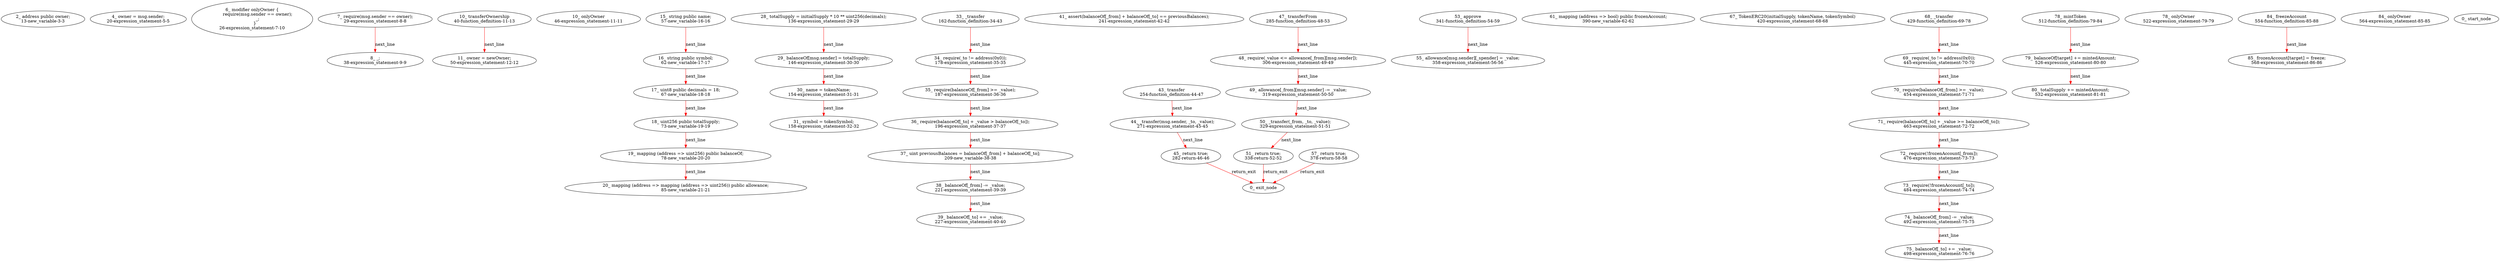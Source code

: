 digraph  {
13 [label="2_ address public owner;\n13-new_variable-3-3", type_label=new_variable];
20 [label="4_ owner = msg.sender;\n20-expression_statement-5-5", type_label=expression_statement];
26 [label="6_ modifier onlyOwner {\n        require(msg.sender == owner);\n        _;\n    }\n26-expression_statement-7-10", type_label=expression_statement];
29 [label="7_ require(msg.sender == owner);\n29-expression_statement-8-8", type_label=expression_statement];
38 [label="8_ _;\n38-expression_statement-9-9", type_label=expression_statement];
40 [label="10_ transferOwnership\n40-function_definition-11-13", type_label=function_definition];
46 [label="10_ onlyOwner\n46-expression_statement-11-11", type_label=expression_statement];
50 [label="11_ owner = newOwner;\n50-expression_statement-12-12", type_label=expression_statement];
57 [label="15_ string public name;\n57-new_variable-16-16", type_label=new_variable];
62 [label="16_ string public symbol;\n62-new_variable-17-17", type_label=new_variable];
67 [label="17_ uint8 public decimals = 18;\n67-new_variable-18-18", type_label=new_variable];
73 [label="18_ uint256 public totalSupply;\n73-new_variable-19-19", type_label=new_variable];
78 [label="19_ mapping (address => uint256) public balanceOf;\n78-new_variable-20-20", type_label=new_variable];
85 [label="20_ mapping (address => mapping (address => uint256)) public allowance;\n85-new_variable-21-21", type_label=new_variable];
136 [label="28_ totalSupply = initialSupply * 10 ** uint256(decimals);\n136-expression_statement-29-29", type_label=expression_statement];
146 [label="29_ balanceOf[msg.sender] = totalSupply;\n146-expression_statement-30-30", type_label=expression_statement];
154 [label="30_ name = tokenName;\n154-expression_statement-31-31", type_label=expression_statement];
158 [label="31_ symbol = tokenSymbol;\n158-expression_statement-32-32", type_label=expression_statement];
162 [label="33_ _transfer\n162-function_definition-34-43", type_label=function_definition];
178 [label="34_ require(_to != address(0x0));\n178-expression_statement-35-35", type_label=expression_statement];
187 [label="35_ require(balanceOf[_from] >= _value);\n187-expression_statement-36-36", type_label=expression_statement];
196 [label="36_ require(balanceOf[_to] + _value > balanceOf[_to]);\n196-expression_statement-37-37", type_label=expression_statement];
209 [label="37_ uint previousBalances = balanceOf[_from] + balanceOf[_to];\n209-new_variable-38-38", type_label=new_variable];
221 [label="38_ balanceOf[_from] -= _value;\n221-expression_statement-39-39", type_label=expression_statement];
227 [label="39_ balanceOf[_to] += _value;\n227-expression_statement-40-40", type_label=expression_statement];
241 [label="41_ assert(balanceOf[_from] + balanceOf[_to] == previousBalances);\n241-expression_statement-42-42", type_label=expression_statement];
254 [label="43_ transfer\n254-function_definition-44-47", type_label=function_definition];
271 [label="44_ _transfer(msg.sender, _to, _value);\n271-expression_statement-45-45", type_label=expression_statement];
282 [label="45_ return true;\n282-return-46-46", type_label=return];
285 [label="47_ transferFrom\n285-function_definition-48-53", type_label=function_definition];
306 [label="48_ require(_value <= allowance[_from][msg.sender]);\n306-expression_statement-49-49", type_label=expression_statement];
319 [label="49_ allowance[_from][msg.sender] -= _value;\n319-expression_statement-50-50", type_label=expression_statement];
329 [label="50_ _transfer(_from, _to, _value);\n329-expression_statement-51-51", type_label=expression_statement];
338 [label="51_ return true;\n338-return-52-52", type_label=return];
341 [label="53_ approve\n341-function_definition-54-59", type_label=function_definition];
358 [label="55_ allowance[msg.sender][_spender] = _value;\n358-expression_statement-56-56", type_label=expression_statement];
378 [label="57_ return true;\n378-return-58-58", type_label=return];
390 [label="61_ mapping (address => bool) public frozenAccount;\n390-new_variable-62-62", type_label=new_variable];
420 [label="67_ TokenERC20(initialSupply, tokenName, tokenSymbol)\n420-expression_statement-68-68", type_label=expression_statement];
429 [label="68_ _transfer\n429-function_definition-69-78", type_label=function_definition];
445 [label="69_ require(_to != address(0x0));\n445-expression_statement-70-70", type_label=expression_statement];
454 [label="70_ require(balanceOf[_from] >= _value);\n454-expression_statement-71-71", type_label=expression_statement];
463 [label="71_ require(balanceOf[_to] + _value >= balanceOf[_to]);\n463-expression_statement-72-72", type_label=expression_statement];
476 [label="72_ require(!frozenAccount[_from]);\n476-expression_statement-73-73", type_label=expression_statement];
484 [label="73_ require(!frozenAccount[_to]);\n484-expression_statement-74-74", type_label=expression_statement];
492 [label="74_ balanceOf[_from] -= _value;\n492-expression_statement-75-75", type_label=expression_statement];
498 [label="75_ balanceOf[_to] += _value;\n498-expression_statement-76-76", type_label=expression_statement];
512 [label="78_ mintToken\n512-function_definition-79-84", type_label=function_definition];
522 [label="78_ onlyOwner\n522-expression_statement-79-79", type_label=expression_statement];
526 [label="79_ balanceOf[target] += mintedAmount;\n526-expression_statement-80-80", type_label=expression_statement];
532 [label="80_ totalSupply += mintedAmount;\n532-expression_statement-81-81", type_label=expression_statement];
554 [label="84_ freezeAccount\n554-function_definition-85-88", type_label=function_definition];
564 [label="84_ onlyOwner\n564-expression_statement-85-85", type_label=expression_statement];
568 [label="85_ frozenAccount[target] = freeze;\n568-expression_statement-86-86", type_label=expression_statement];
1 [label="0_ start_node", type_label=start];
2 [label="0_ exit_node", type_label=exit];
29 -> 38  [color=red, controlflow_type=next_line, edge_type=CFG_edge, key=0, label=next_line];
40 -> 50  [color=red, controlflow_type=next_line, edge_type=CFG_edge, key=0, label=next_line];
57 -> 62  [color=red, controlflow_type=next_line, edge_type=CFG_edge, key=0, label=next_line];
62 -> 67  [color=red, controlflow_type=next_line, edge_type=CFG_edge, key=0, label=next_line];
67 -> 73  [color=red, controlflow_type=next_line, edge_type=CFG_edge, key=0, label=next_line];
73 -> 78  [color=red, controlflow_type=next_line, edge_type=CFG_edge, key=0, label=next_line];
78 -> 85  [color=red, controlflow_type=next_line, edge_type=CFG_edge, key=0, label=next_line];
136 -> 146  [color=red, controlflow_type=next_line, edge_type=CFG_edge, key=0, label=next_line];
146 -> 154  [color=red, controlflow_type=next_line, edge_type=CFG_edge, key=0, label=next_line];
154 -> 158  [color=red, controlflow_type=next_line, edge_type=CFG_edge, key=0, label=next_line];
162 -> 178  [color=red, controlflow_type=next_line, edge_type=CFG_edge, key=0, label=next_line];
178 -> 187  [color=red, controlflow_type=next_line, edge_type=CFG_edge, key=0, label=next_line];
187 -> 196  [color=red, controlflow_type=next_line, edge_type=CFG_edge, key=0, label=next_line];
196 -> 209  [color=red, controlflow_type=next_line, edge_type=CFG_edge, key=0, label=next_line];
209 -> 221  [color=red, controlflow_type=next_line, edge_type=CFG_edge, key=0, label=next_line];
221 -> 227  [color=red, controlflow_type=next_line, edge_type=CFG_edge, key=0, label=next_line];
254 -> 271  [color=red, controlflow_type=next_line, edge_type=CFG_edge, key=0, label=next_line];
271 -> 282  [color=red, controlflow_type=next_line, edge_type=CFG_edge, key=0, label=next_line];
282 -> 2  [color=red, controlflow_type=return_exit, edge_type=CFG_edge, key=0, label=return_exit];
285 -> 306  [color=red, controlflow_type=next_line, edge_type=CFG_edge, key=0, label=next_line];
306 -> 319  [color=red, controlflow_type=next_line, edge_type=CFG_edge, key=0, label=next_line];
319 -> 329  [color=red, controlflow_type=next_line, edge_type=CFG_edge, key=0, label=next_line];
329 -> 338  [color=red, controlflow_type=next_line, edge_type=CFG_edge, key=0, label=next_line];
338 -> 2  [color=red, controlflow_type=return_exit, edge_type=CFG_edge, key=0, label=return_exit];
341 -> 358  [color=red, controlflow_type=next_line, edge_type=CFG_edge, key=0, label=next_line];
378 -> 2  [color=red, controlflow_type=return_exit, edge_type=CFG_edge, key=0, label=return_exit];
429 -> 445  [color=red, controlflow_type=next_line, edge_type=CFG_edge, key=0, label=next_line];
445 -> 454  [color=red, controlflow_type=next_line, edge_type=CFG_edge, key=0, label=next_line];
454 -> 463  [color=red, controlflow_type=next_line, edge_type=CFG_edge, key=0, label=next_line];
463 -> 476  [color=red, controlflow_type=next_line, edge_type=CFG_edge, key=0, label=next_line];
476 -> 484  [color=red, controlflow_type=next_line, edge_type=CFG_edge, key=0, label=next_line];
484 -> 492  [color=red, controlflow_type=next_line, edge_type=CFG_edge, key=0, label=next_line];
492 -> 498  [color=red, controlflow_type=next_line, edge_type=CFG_edge, key=0, label=next_line];
512 -> 526  [color=red, controlflow_type=next_line, edge_type=CFG_edge, key=0, label=next_line];
526 -> 532  [color=red, controlflow_type=next_line, edge_type=CFG_edge, key=0, label=next_line];
554 -> 568  [color=red, controlflow_type=next_line, edge_type=CFG_edge, key=0, label=next_line];
}
